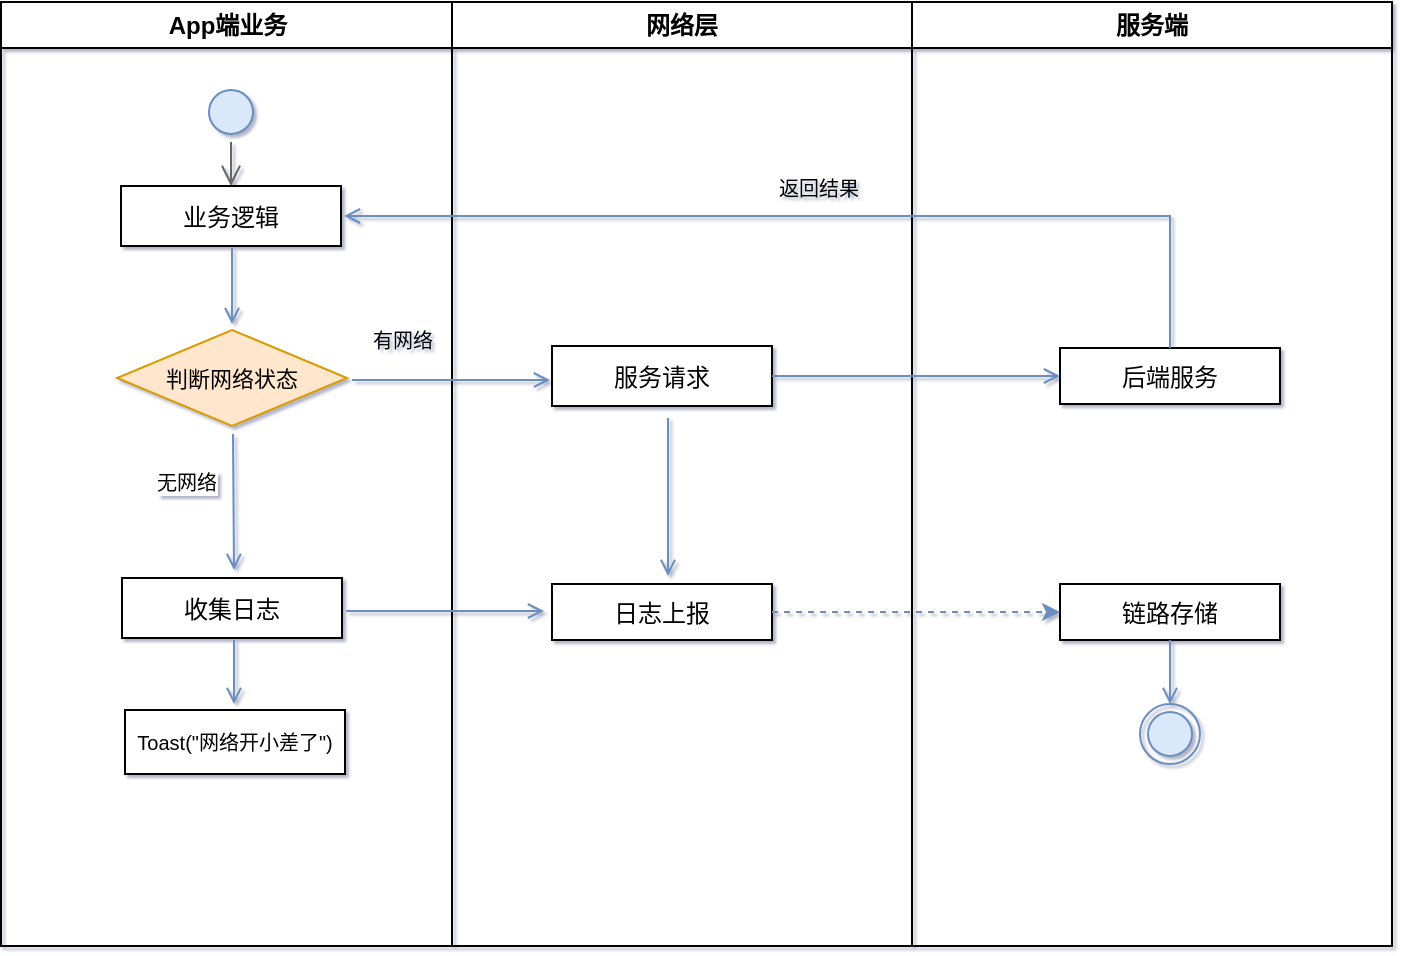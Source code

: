 <mxfile version="12.4.3" type="github" pages="1">
  <diagram name="Page-1" id="e7e014a7-5840-1c2e-5031-d8a46d1fe8dd">
    <mxGraphModel dx="1268" dy="810" grid="0" gridSize="10" guides="1" tooltips="1" connect="1" arrows="1" fold="1" page="1" pageScale="1" pageWidth="1169" pageHeight="826" background="#ffffff" math="0" shadow="1">
      <root>
        <mxCell id="0"/>
        <mxCell id="1" parent="0"/>
        <mxCell id="2" value="App端业务" style="swimlane;whiteSpace=wrap" parent="1" vertex="1">
          <mxGeometry x="164.5" y="128" width="225.5" height="472" as="geometry"/>
        </mxCell>
        <mxCell id="5" value="" style="ellipse;shape=startState;fillColor=#dae8fc;strokeColor=#6c8ebf;" parent="2" vertex="1">
          <mxGeometry x="100" y="40" width="30" height="30" as="geometry"/>
        </mxCell>
        <mxCell id="6" value="" style="edgeStyle=elbowEdgeStyle;elbow=horizontal;verticalAlign=bottom;endArrow=open;endSize=8;strokeColor=#666666;endFill=1;rounded=0;fillColor=#f5f5f5;" parent="2" source="5" target="7" edge="1">
          <mxGeometry x="100" y="40" as="geometry">
            <mxPoint x="115" y="110" as="targetPoint"/>
          </mxGeometry>
        </mxCell>
        <mxCell id="7" value="业务逻辑" style="" parent="2" vertex="1">
          <mxGeometry x="60" y="92" width="110" height="30" as="geometry"/>
        </mxCell>
        <mxCell id="8" value="Toast(&quot;网络开小差了&quot;)" style="fontSize=10;" parent="2" vertex="1">
          <mxGeometry x="62" y="354" width="110" height="32" as="geometry"/>
        </mxCell>
        <mxCell id="9" value="" style="endArrow=open;strokeColor=#6c8ebf;endFill=1;rounded=0;fillColor=#dae8fc;" parent="2" edge="1">
          <mxGeometry relative="1" as="geometry">
            <mxPoint x="115.5" y="123" as="sourcePoint"/>
            <mxPoint x="115.5" y="161" as="targetPoint"/>
          </mxGeometry>
        </mxCell>
        <mxCell id="EBCzvd2LmXdVVISyi6I2-41" value="判断网络状态" style="rhombus;fillColor=#ffe6cc;strokeColor=#d79b00;fontSize=11;" parent="2" vertex="1">
          <mxGeometry x="58" y="164" width="115" height="48" as="geometry"/>
        </mxCell>
        <mxCell id="EBCzvd2LmXdVVISyi6I2-43" value="有网络" style="text;html=1;align=center;verticalAlign=middle;resizable=0;points=[];;autosize=1;fontSize=10;" parent="2" vertex="1">
          <mxGeometry x="175.5" y="159" width="50" height="20" as="geometry"/>
        </mxCell>
        <mxCell id="15" value="收集日志" style="" parent="2" vertex="1">
          <mxGeometry x="60.5" y="288" width="110" height="30" as="geometry"/>
        </mxCell>
        <mxCell id="FhObpmLolqv0_ERmvv79-39" value="" style="endArrow=open;strokeColor=#6c8ebf;endFill=1;rounded=0;fillColor=#dae8fc;" edge="1" parent="2">
          <mxGeometry relative="1" as="geometry">
            <mxPoint x="116.5" y="319" as="sourcePoint"/>
            <mxPoint x="116.5" y="351" as="targetPoint"/>
          </mxGeometry>
        </mxCell>
        <mxCell id="3" value="网络层" style="swimlane;whiteSpace=wrap" parent="1" vertex="1">
          <mxGeometry x="390" y="128" width="230" height="472" as="geometry"/>
        </mxCell>
        <mxCell id="16" value="服务请求" style="" parent="3" vertex="1">
          <mxGeometry x="50" y="172" width="110" height="30" as="geometry"/>
        </mxCell>
        <mxCell id="18" value="日志上报" style="" parent="3" vertex="1">
          <mxGeometry x="50" y="291" width="110" height="28" as="geometry"/>
        </mxCell>
        <mxCell id="EBCzvd2LmXdVVISyi6I2-52" value="返回结果" style="text;html=1;align=center;verticalAlign=middle;resizable=0;points=[];;autosize=1;fontSize=10;" parent="3" vertex="1">
          <mxGeometry x="153" y="83" width="60" height="20" as="geometry"/>
        </mxCell>
        <mxCell id="19" value="" style="endArrow=open;strokeColor=#6c8ebf;endFill=1;rounded=0;fillColor=#dae8fc;" parent="3" edge="1">
          <mxGeometry relative="1" as="geometry">
            <mxPoint x="108" y="208" as="sourcePoint"/>
            <mxPoint x="108" y="287" as="targetPoint"/>
          </mxGeometry>
        </mxCell>
        <mxCell id="FhObpmLolqv0_ERmvv79-40" value="" style="edgeStyle=elbowEdgeStyle;elbow=horizontal;strokeColor=#6c8ebf;endArrow=open;endFill=1;rounded=0;fillColor=#dae8fc;" edge="1" parent="3">
          <mxGeometry width="100" height="100" relative="1" as="geometry">
            <mxPoint x="-53" y="304.5" as="sourcePoint"/>
            <mxPoint x="46" y="304.5" as="targetPoint"/>
            <Array as="points">
              <mxPoint x="-13" y="309.5"/>
              <mxPoint x="47.5" y="269.5"/>
              <mxPoint x="-198.5" y="377.5"/>
            </Array>
          </mxGeometry>
        </mxCell>
        <mxCell id="4" value="服务端" style="swimlane;whiteSpace=wrap" parent="1" vertex="1">
          <mxGeometry x="620" y="128" width="240" height="472" as="geometry"/>
        </mxCell>
        <mxCell id="33" value="链路存储" style="" parent="4" vertex="1">
          <mxGeometry x="74" y="291" width="110" height="28" as="geometry"/>
        </mxCell>
        <mxCell id="38" value="" style="ellipse;shape=endState;fillColor=#dae8fc;strokeColor=#6c8ebf;" parent="4" vertex="1">
          <mxGeometry x="114" y="351" width="30" height="30" as="geometry"/>
        </mxCell>
        <mxCell id="39" value="" style="endArrow=open;strokeColor=#6c8ebf;endFill=1;rounded=0;fillColor=#dae8fc;" parent="4" source="33" target="38" edge="1">
          <mxGeometry relative="1" as="geometry"/>
        </mxCell>
        <mxCell id="EBCzvd2LmXdVVISyi6I2-58" value="后端服务" style="" parent="4" vertex="1">
          <mxGeometry x="74" y="173" width="110" height="28" as="geometry"/>
        </mxCell>
        <mxCell id="EBCzvd2LmXdVVISyi6I2-42" value="" style="endArrow=open;strokeColor=#6c8ebf;endFill=1;rounded=0;fillColor=#dae8fc;" parent="1" edge="1">
          <mxGeometry relative="1" as="geometry">
            <mxPoint x="280.5" y="344" as="sourcePoint"/>
            <mxPoint x="281" y="412" as="targetPoint"/>
          </mxGeometry>
        </mxCell>
        <mxCell id="EBCzvd2LmXdVVISyi6I2-44" value="无网络" style="text;html=1;align=center;verticalAlign=middle;resizable=0;points=[];;labelBackgroundColor=#ffffff;fontSize=10;" parent="EBCzvd2LmXdVVISyi6I2-42" vertex="1" connectable="0">
          <mxGeometry x="-0.091" y="2" relative="1" as="geometry">
            <mxPoint x="-25.73" y="-6.98" as="offset"/>
          </mxGeometry>
        </mxCell>
        <mxCell id="12" value="" style="edgeStyle=elbowEdgeStyle;elbow=horizontal;strokeColor=#6c8ebf;endArrow=open;endFill=1;rounded=0;fillColor=#dae8fc;" parent="1" edge="1">
          <mxGeometry width="100" height="100" relative="1" as="geometry">
            <mxPoint x="340" y="317" as="sourcePoint"/>
            <mxPoint x="439" y="317" as="targetPoint"/>
            <Array as="points">
              <mxPoint x="380" y="322"/>
              <mxPoint x="440.5" y="282"/>
              <mxPoint x="194.5" y="390"/>
            </Array>
          </mxGeometry>
        </mxCell>
        <mxCell id="32" value="" style="endArrow=classic;strokeColor=#6c8ebf;endFill=1;rounded=0;dashed=1;entryX=0;entryY=0.5;entryDx=0;entryDy=0;fillColor=#dae8fc;" parent="1" source="18" target="33" edge="1">
          <mxGeometry relative="1" as="geometry">
            <mxPoint x="594.345" y="557" as="targetPoint"/>
          </mxGeometry>
        </mxCell>
        <mxCell id="20" value="" style="endArrow=open;strokeColor=#6c8ebf;endFill=1;rounded=0;fillColor=#dae8fc;exitX=0.5;exitY=0;exitDx=0;exitDy=0;" parent="1" source="EBCzvd2LmXdVVISyi6I2-58" edge="1">
          <mxGeometry relative="1" as="geometry">
            <mxPoint x="520" y="430" as="sourcePoint"/>
            <mxPoint x="336" y="235" as="targetPoint"/>
            <Array as="points">
              <mxPoint x="749" y="235"/>
            </Array>
          </mxGeometry>
        </mxCell>
        <mxCell id="EBCzvd2LmXdVVISyi6I2-59" value="" style="edgeStyle=elbowEdgeStyle;elbow=horizontal;strokeColor=#6c8ebf;endArrow=open;endFill=1;rounded=0;entryX=0;entryY=0.5;entryDx=0;entryDy=0;fillColor=#dae8fc;exitX=1;exitY=0.5;exitDx=0;exitDy=0;" parent="1" target="EBCzvd2LmXdVVISyi6I2-58" edge="1" source="16">
          <mxGeometry width="100" height="100" relative="1" as="geometry">
            <mxPoint x="550" y="450" as="sourcePoint"/>
            <mxPoint x="650" y="449.5" as="targetPoint"/>
            <Array as="points">
              <mxPoint x="619" y="315"/>
              <mxPoint x="590" y="454.5"/>
              <mxPoint x="650.5" y="414.5"/>
              <mxPoint x="404.5" y="522.5"/>
            </Array>
          </mxGeometry>
        </mxCell>
      </root>
    </mxGraphModel>
  </diagram>
</mxfile>
